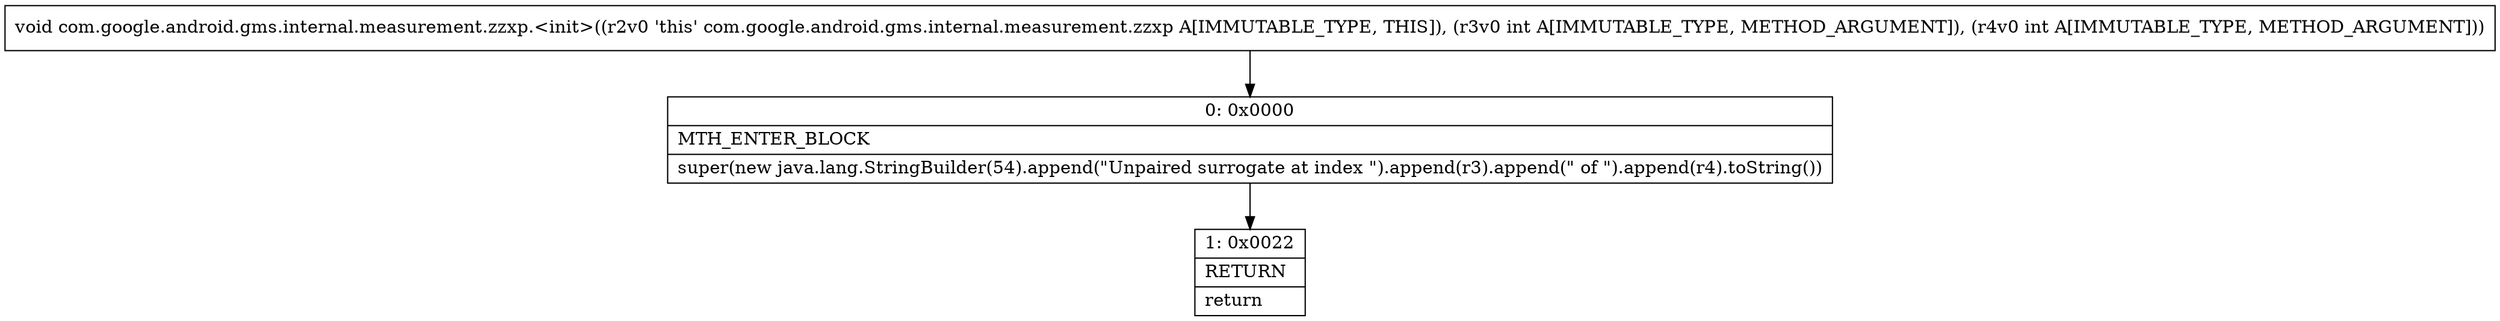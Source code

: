 digraph "CFG forcom.google.android.gms.internal.measurement.zzxp.\<init\>(II)V" {
Node_0 [shape=record,label="{0\:\ 0x0000|MTH_ENTER_BLOCK\l|super(new java.lang.StringBuilder(54).append(\"Unpaired surrogate at index \").append(r3).append(\" of \").append(r4).toString())\l}"];
Node_1 [shape=record,label="{1\:\ 0x0022|RETURN\l|return\l}"];
MethodNode[shape=record,label="{void com.google.android.gms.internal.measurement.zzxp.\<init\>((r2v0 'this' com.google.android.gms.internal.measurement.zzxp A[IMMUTABLE_TYPE, THIS]), (r3v0 int A[IMMUTABLE_TYPE, METHOD_ARGUMENT]), (r4v0 int A[IMMUTABLE_TYPE, METHOD_ARGUMENT])) }"];
MethodNode -> Node_0;
Node_0 -> Node_1;
}


